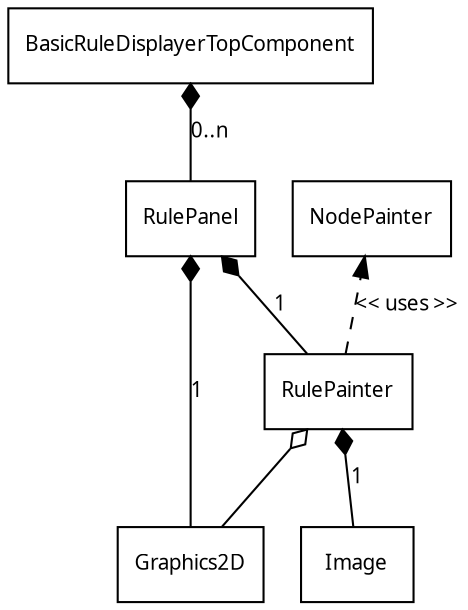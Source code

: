 digraph interfaces_nodes {
	rankdir = BT;
	node [shape = rectangle, fontname = "TeXGyrePagella-Regular", fontsize = 10];
	edge [fontname = "TeXGyrePagella-Regular", fontsize = 10];

	BasicRuleDisplayerTopComponent;
	RulePanel;
	RulePainter;
	NodePainter;
	Graphics2D;
	Image;

	Image -> RulePainter [label = "1" arrowhead = diamond];
	Graphics2D -> RulePanel [label = "1" arrowhead = diamond];
	Graphics2D -> RulePainter [arrowhead = odiamond];
	RulePainter -> RulePanel [label = "1" arrowhead = diamond];
	RulePanel -> BasicRuleDisplayerTopComponent [label = "0..n" arrowhead = diamond];
	RulePainter -> NodePainter [label = "<< uses >>" style = dashed];

}